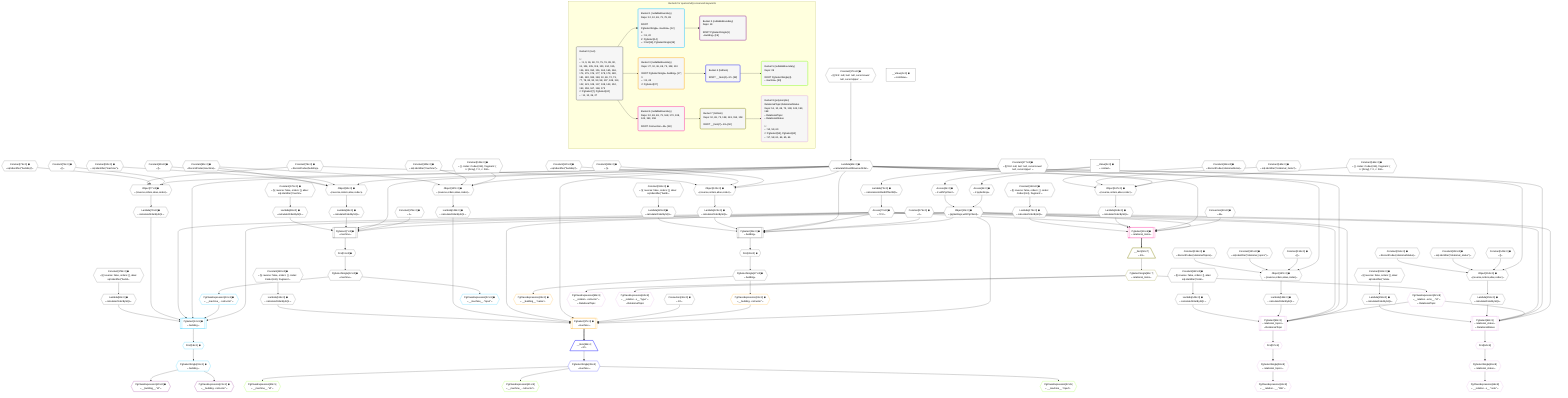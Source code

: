 %%{init: {'themeVariables': { 'fontSize': '12px'}}}%%
graph TD
    classDef path fill:#eee,stroke:#000,color:#000
    classDef plan fill:#fff,stroke-width:1px,color:#000
    classDef itemplan fill:#fff,stroke-width:2px,color:#000
    classDef unbatchedplan fill:#dff,stroke-width:1px,color:#000
    classDef sideeffectplan fill:#fcc,stroke-width:2px,color:#000
    classDef bucket fill:#f6f6f6,color:#000,stroke-width:2px,text-align:left


    %% plan dependencies
    PgSelect7[["PgSelect[7∈0] ➊<br />ᐸmachineᐳ"]]:::plan
    Object10{{"Object[10∈0] ➊<br />ᐸ{pgSettings,withPgClient}ᐳ"}}:::plan
    Constant174{{"Constant[174∈0] ➊<br />ᐸ1ᐳ"}}:::plan
    Lambda69{{"Lambda[69∈0] ➊<br />ᐸcalculateShouldReverseOrderᐳ"}}:::plan
    Access73{{"Access[73∈0] ➊<br />ᐸ72.0ᐳ"}}:::plan
    Lambda93{{"Lambda[93∈0] ➊<br />ᐸcalculateOrderBySQLᐳ"}}:::plan
    Lambda98{{"Lambda[98∈0] ➊<br />ᐸcalculateOrderBySQLᐳ"}}:::plan
    Object10 & Constant174 & Lambda69 & Access73 & Lambda93 & Lambda98 --> PgSelect7
    PgSelect24[["PgSelect[24∈0] ➊<br />ᐸbuildingᐳ"]]:::plan
    Constant175{{"Constant[175∈0] ➊<br />ᐸ2ᐳ"}}:::plan
    Lambda123{{"Lambda[123∈0] ➊<br />ᐸcalculateOrderBySQLᐳ"}}:::plan
    Lambda128{{"Lambda[128∈0] ➊<br />ᐸcalculateOrderBySQLᐳ"}}:::plan
    Object10 & Constant175 & Lambda69 & Access73 & Lambda123 & Lambda128 --> PgSelect24
    Object77{{"Object[77∈0] ➊<br />ᐸ{reverse,orders,alias,codec}ᐳ"}}:::plan
    Constant74{{"Constant[74∈0] ➊<br />ᐸ[]ᐳ"}}:::plan
    Constant75{{"Constant[75∈0] ➊<br />ᐸsql.identifier(”building”)ᐳ"}}:::plan
    Constant76{{"Constant[76∈0] ➊<br />ᐸRecordCodec(building)ᐳ"}}:::plan
    Lambda69 & Constant74 & Constant75 & Constant76 --> Object77
    Object92{{"Object[92∈0] ➊<br />ᐸ{reverse,orders,alias,codec}ᐳ"}}:::plan
    Constant89{{"Constant[89∈0] ➊<br />ᐸ[]ᐳ"}}:::plan
    Constant90{{"Constant[90∈0] ➊<br />ᐸsql.identifier(”machine”)ᐳ"}}:::plan
    Constant91{{"Constant[91∈0] ➊<br />ᐸRecordCodec(machine)ᐳ"}}:::plan
    Lambda69 & Constant89 & Constant90 & Constant91 --> Object92
    Object107{{"Object[107∈0] ➊<br />ᐸ{reverse,orders,alias,codec}ᐳ"}}:::plan
    Constant104{{"Constant[104∈0] ➊<br />ᐸ[ { codec: Codec(int4), fragment: { n: [Array], f: 0, c: 266ᐳ"}}:::plan
    Constant105{{"Constant[105∈0] ➊<br />ᐸsql.identifier(”machine”)ᐳ"}}:::plan
    Lambda69 & Constant104 & Constant105 & Constant91 --> Object107
    Object122{{"Object[122∈0] ➊<br />ᐸ{reverse,orders,alias,codec}ᐳ"}}:::plan
    Constant119{{"Constant[119∈0] ➊<br />ᐸ[]ᐳ"}}:::plan
    Constant120{{"Constant[120∈0] ➊<br />ᐸsql.identifier(”building”)ᐳ"}}:::plan
    Lambda69 & Constant119 & Constant120 & Constant76 --> Object122
    Object137{{"Object[137∈0] ➊<br />ᐸ{reverse,orders,alias,codec}ᐳ"}}:::plan
    Constant134{{"Constant[134∈0] ➊<br />ᐸ[]ᐳ"}}:::plan
    Constant135{{"Constant[135∈0] ➊<br />ᐸsql.identifier(”relational_topics”)ᐳ"}}:::plan
    Constant136{{"Constant[136∈0] ➊<br />ᐸRecordCodec(relationalTopics)ᐳ"}}:::plan
    Lambda69 & Constant134 & Constant135 & Constant136 --> Object137
    Object152{{"Object[152∈0] ➊<br />ᐸ{reverse,orders,alias,codec}ᐳ"}}:::plan
    Constant149{{"Constant[149∈0] ➊<br />ᐸ[]ᐳ"}}:::plan
    Constant150{{"Constant[150∈0] ➊<br />ᐸsql.identifier(”relational_status”)ᐳ"}}:::plan
    Constant151{{"Constant[151∈0] ➊<br />ᐸRecordCodec(relationalStatus)ᐳ"}}:::plan
    Lambda69 & Constant149 & Constant150 & Constant151 --> Object152
    Object167{{"Object[167∈0] ➊<br />ᐸ{reverse,orders,alias,codec}ᐳ"}}:::plan
    Constant164{{"Constant[164∈0] ➊<br />ᐸ[ { codec: Codec(int4), fragment: { n: [Array], f: 0, c: 266ᐳ"}}:::plan
    Constant165{{"Constant[165∈0] ➊<br />ᐸsql.identifier(”relational_items”)ᐳ"}}:::plan
    Constant166{{"Constant[166∈0] ➊<br />ᐸRecordCodec(relationalItems)ᐳ"}}:::plan
    Lambda69 & Constant164 & Constant165 & Constant166 --> Object167
    Access8{{"Access[8∈0] ➊<br />ᐸ2.pgSettingsᐳ"}}:::plan
    Access9{{"Access[9∈0] ➊<br />ᐸ2.withPgClientᐳ"}}:::plan
    Access8 & Access9 --> Object10
    __Value2["__Value[2∈0] ➊<br />ᐸcontextᐳ"]:::plan
    __Value2 --> Access8
    __Value2 --> Access9
    First11{{"First[11∈0] ➊"}}:::plan
    PgSelect7 --> First11
    PgSelectSingle12{{"PgSelectSingle[12∈0] ➊<br />ᐸmachineᐳ"}}:::plan
    First11 --> PgSelectSingle12
    First26{{"First[26∈0] ➊"}}:::plan
    PgSelect24 --> First26
    PgSelectSingle27{{"PgSelectSingle[27∈0] ➊<br />ᐸbuildingᐳ"}}:::plan
    First26 --> PgSelectSingle27
    Constant176{{"Constant[176∈0] ➊<br />ᐸ§{ first: null, last: null, cursorLower: null, cursorUpper: ᐳ"}}:::plan
    Constant176 --> Lambda69
    Lambda72{{"Lambda[72∈0] ➊<br />ᐸcalculateLimitAndOffsetSQLᐳ"}}:::plan
    Constant177{{"Constant[177∈0] ➊<br />ᐸ§{ first: null, last: null, cursorLower: null, cursorUpper: ᐳ"}}:::plan
    Constant177 --> Lambda72
    Lambda72 --> Access73
    Lambda78{{"Lambda[78∈0] ➊<br />ᐸcalculateOrderBySQLᐳ"}}:::plan
    Object77 --> Lambda78
    Lambda83{{"Lambda[83∈0] ➊<br />ᐸcalculateOrderBySQLᐳ"}}:::plan
    Constant178{{"Constant[178∈0] ➊<br />ᐸ§{ reverse: false, orders: [], alias: sql.identifier(”buildiᐳ"}}:::plan
    Constant178 --> Lambda83
    Object92 --> Lambda93
    Constant179{{"Constant[179∈0] ➊<br />ᐸ§{ reverse: false, orders: [], alias: sql.identifier(”machinᐳ"}}:::plan
    Constant179 --> Lambda98
    Lambda108{{"Lambda[108∈0] ➊<br />ᐸcalculateOrderBySQLᐳ"}}:::plan
    Object107 --> Lambda108
    Lambda113{{"Lambda[113∈0] ➊<br />ᐸcalculateOrderBySQLᐳ"}}:::plan
    Constant180{{"Constant[180∈0] ➊<br />ᐸ§{ reverse: false, orders: [ { codec: Codec(int4), fragment:ᐳ"}}:::plan
    Constant180 --> Lambda113
    Object122 --> Lambda123
    Constant181{{"Constant[181∈0] ➊<br />ᐸ§{ reverse: false, orders: [], alias: sql.identifier(”buildiᐳ"}}:::plan
    Constant181 --> Lambda128
    Lambda138{{"Lambda[138∈0] ➊<br />ᐸcalculateOrderBySQLᐳ"}}:::plan
    Object137 --> Lambda138
    Lambda143{{"Lambda[143∈0] ➊<br />ᐸcalculateOrderBySQLᐳ"}}:::plan
    Constant182{{"Constant[182∈0] ➊<br />ᐸ§{ reverse: false, orders: [], alias: sql.identifier(”relatiᐳ"}}:::plan
    Constant182 --> Lambda143
    Lambda153{{"Lambda[153∈0] ➊<br />ᐸcalculateOrderBySQLᐳ"}}:::plan
    Object152 --> Lambda153
    Lambda158{{"Lambda[158∈0] ➊<br />ᐸcalculateOrderBySQLᐳ"}}:::plan
    Constant183{{"Constant[183∈0] ➊<br />ᐸ§{ reverse: false, orders: [], alias: sql.identifier(”relatiᐳ"}}:::plan
    Constant183 --> Lambda158
    Lambda168{{"Lambda[168∈0] ➊<br />ᐸcalculateOrderBySQLᐳ"}}:::plan
    Object167 --> Lambda168
    Lambda173{{"Lambda[173∈0] ➊<br />ᐸcalculateOrderBySQLᐳ"}}:::plan
    Constant184{{"Constant[184∈0] ➊<br />ᐸ§{ reverse: false, orders: [ { codec: Codec(int4), fragment:ᐳ"}}:::plan
    Constant184 --> Lambda173
    __Value4["__Value[4∈0] ➊<br />ᐸrootValueᐳ"]:::plan
    Connection36{{"Connection[36∈0] ➊<br />ᐸ32ᐳ"}}:::plan
    Connection48{{"Connection[48∈0] ➊<br />ᐸ46ᐳ"}}:::plan
    PgSelect14[["PgSelect[14∈1] ➊<br />ᐸbuildingᐳ"]]:::plan
    PgClassExpression13{{"PgClassExpression[13∈1] ➊<br />ᐸ__machine_...nstructor”ᐳ"}}:::plan
    Object10 & PgClassExpression13 & Lambda69 & Access73 & Lambda78 & Lambda83 --> PgSelect14
    PgSelectSingle12 --> PgClassExpression13
    First18{{"First[18∈1] ➊"}}:::plan
    PgSelect14 --> First18
    PgSelectSingle19{{"PgSelectSingle[19∈1] ➊<br />ᐸbuildingᐳ"}}:::plan
    First18 --> PgSelectSingle19
    PgClassExpression22{{"PgClassExpression[22∈1] ➊<br />ᐸ__machine__.”input”ᐳ"}}:::plan
    PgSelectSingle12 --> PgClassExpression22
    PgClassExpression20{{"PgClassExpression[20∈2] ➊<br />ᐸ__building__.”id”ᐳ"}}:::plan
    PgSelectSingle19 --> PgClassExpression20
    PgClassExpression21{{"PgClassExpression[21∈2] ➊<br />ᐸ__building...nstructor”ᐳ"}}:::plan
    PgSelectSingle19 --> PgClassExpression21
    PgSelect37[["PgSelect[37∈3] ➊<br />ᐸmachineᐳ"]]:::plan
    PgClassExpression31{{"PgClassExpression[31∈3] ➊<br />ᐸ__building...nstructor”ᐳ"}}:::plan
    Object10 & PgClassExpression31 & Connection36 & Lambda69 & Access73 & Lambda108 & Lambda113 --> PgSelect37
    PgSelectSingle27 --> PgClassExpression31
    PgClassExpression43{{"PgClassExpression[43∈3] ➊<br />ᐸ__building__.”name”ᐳ"}}:::plan
    PgSelectSingle27 --> PgClassExpression43
    __Item38[/"__Item[38∈4]<br />ᐸ37ᐳ"\]:::itemplan
    PgSelect37 ==> __Item38
    PgSelectSingle39{{"PgSelectSingle[39∈4]<br />ᐸmachineᐳ"}}:::plan
    __Item38 --> PgSelectSingle39
    PgClassExpression40{{"PgClassExpression[40∈5]<br />ᐸ__machine__.”id”ᐳ"}}:::plan
    PgSelectSingle39 --> PgClassExpression40
    PgClassExpression41{{"PgClassExpression[41∈5]<br />ᐸ__machine_...nstructor”ᐳ"}}:::plan
    PgSelectSingle39 --> PgClassExpression41
    PgClassExpression42{{"PgClassExpression[42∈5]<br />ᐸ__machine__.”input”ᐳ"}}:::plan
    PgSelectSingle39 --> PgClassExpression42
    PgSelect49[["PgSelect[49∈6] ➊<br />ᐸrelational_itemsᐳ"]]:::plan
    Object10 & Connection48 & Lambda69 & Access73 & Lambda168 & Lambda173 --> PgSelect49
    __Item50[/"__Item[50∈7]<br />ᐸ49ᐳ"\]:::itemplan
    PgSelect49 ==> __Item50
    PgSelectSingle51{{"PgSelectSingle[51∈7]<br />ᐸrelational_itemsᐳ"}}:::plan
    __Item50 --> PgSelectSingle51
    PgSelect53[["PgSelect[53∈8]<br />ᐸrelational_topicsᐳ<br />ᐳRelationalTopic"]]:::plan
    PgClassExpression52{{"PgClassExpression[52∈8]<br />ᐸ__relation...ems__.”id”ᐳ<br />ᐳRelationalTopic"}}:::plan
    Object10 & PgClassExpression52 & Lambda69 & Access73 & Lambda138 & Lambda143 --> PgSelect53
    PgSelect62[["PgSelect[62∈8]<br />ᐸrelational_statusᐳ<br />ᐳRelationalStatus"]]:::plan
    Object10 & PgClassExpression52 & Lambda69 & Access73 & Lambda153 & Lambda158 --> PgSelect62
    PgSelectSingle51 --> PgClassExpression52
    First57{{"First[57∈8]"}}:::plan
    PgSelect53 --> First57
    PgSelectSingle58{{"PgSelectSingle[58∈8]<br />ᐸrelational_topicsᐳ"}}:::plan
    First57 --> PgSelectSingle58
    PgClassExpression59{{"PgClassExpression[59∈8]<br />ᐸ__relation...nstructor”ᐳ<br />ᐳRelationalTopic"}}:::plan
    PgSelectSingle51 --> PgClassExpression59
    PgClassExpression60{{"PgClassExpression[60∈8]<br />ᐸ__relation...s__.”type”ᐳ<br />ᐳRelationalTopic"}}:::plan
    PgSelectSingle51 --> PgClassExpression60
    PgClassExpression61{{"PgClassExpression[61∈8]<br />ᐸ__relation...__.”title”ᐳ"}}:::plan
    PgSelectSingle58 --> PgClassExpression61
    First64{{"First[64∈8]"}}:::plan
    PgSelect62 --> First64
    PgSelectSingle65{{"PgSelectSingle[65∈8]<br />ᐸrelational_statusᐳ"}}:::plan
    First64 --> PgSelectSingle65
    PgClassExpression66{{"PgClassExpression[66∈8]<br />ᐸ__relation...s__.”note”ᐳ"}}:::plan
    PgSelectSingle65 --> PgClassExpression66

    %% define steps

    subgraph "Buckets for queries/v4/js-reserved-keywords"
    Bucket0("Bucket 0 (root)<br /><br />1: <br />ᐳ: 8, 9, 36, 48, 74, 75, 76, 89, 90, 91, 104, 105, 119, 120, 134, 135, 136, 149, 150, 151, 164, 165, 166, 174, 175, 176, 177, 178, 179, 180, 181, 182, 183, 184, 10, 69, 72, 73, 77, 78, 83, 92, 93, 98, 107, 108, 113, 122, 123, 128, 137, 138, 143, 152, 153, 158, 167, 168, 173<br />2: PgSelect[7], PgSelect[24]<br />ᐳ: 11, 12, 26, 27"):::bucket
    classDef bucket0 stroke:#696969
    class Bucket0,__Value2,__Value4,PgSelect7,Access8,Access9,Object10,First11,PgSelectSingle12,PgSelect24,First26,PgSelectSingle27,Connection36,Connection48,Lambda69,Lambda72,Access73,Constant74,Constant75,Constant76,Object77,Lambda78,Lambda83,Constant89,Constant90,Constant91,Object92,Lambda93,Lambda98,Constant104,Constant105,Object107,Lambda108,Lambda113,Constant119,Constant120,Object122,Lambda123,Lambda128,Constant134,Constant135,Constant136,Object137,Lambda138,Lambda143,Constant149,Constant150,Constant151,Object152,Lambda153,Lambda158,Constant164,Constant165,Constant166,Object167,Lambda168,Lambda173,Constant174,Constant175,Constant176,Constant177,Constant178,Constant179,Constant180,Constant181,Constant182,Constant183,Constant184 bucket0
    Bucket1("Bucket 1 (nullableBoundary)<br />Deps: 12, 10, 69, 73, 78, 83<br /><br />ROOT PgSelectSingleᐸmachineᐳ[12]<br />1: <br />ᐳ: 13, 22<br />2: PgSelect[14]<br />ᐳ: First[18], PgSelectSingle[19]"):::bucket
    classDef bucket1 stroke:#00bfff
    class Bucket1,PgClassExpression13,PgSelect14,First18,PgSelectSingle19,PgClassExpression22 bucket1
    Bucket2("Bucket 2 (nullableBoundary)<br />Deps: 19<br /><br />ROOT PgSelectSingle{1}ᐸbuildingᐳ[19]"):::bucket
    classDef bucket2 stroke:#7f007f
    class Bucket2,PgClassExpression20,PgClassExpression21 bucket2
    Bucket3("Bucket 3 (nullableBoundary)<br />Deps: 27, 10, 36, 69, 73, 108, 113<br /><br />ROOT PgSelectSingleᐸbuildingᐳ[27]<br />1: <br />ᐳ: 31, 43<br />2: PgSelect[37]"):::bucket
    classDef bucket3 stroke:#ffa500
    class Bucket3,PgClassExpression31,PgSelect37,PgClassExpression43 bucket3
    Bucket4("Bucket 4 (listItem)<br /><br />ROOT __Item{4}ᐸ37ᐳ[38]"):::bucket
    classDef bucket4 stroke:#0000ff
    class Bucket4,__Item38,PgSelectSingle39 bucket4
    Bucket5("Bucket 5 (nullableBoundary)<br />Deps: 39<br /><br />ROOT PgSelectSingle{4}ᐸmachineᐳ[39]"):::bucket
    classDef bucket5 stroke:#7fff00
    class Bucket5,PgClassExpression40,PgClassExpression41,PgClassExpression42 bucket5
    Bucket6("Bucket 6 (nullableBoundary)<br />Deps: 10, 48, 69, 73, 168, 173, 138, 143, 153, 158<br /><br />ROOT Connectionᐸ46ᐳ[48]"):::bucket
    classDef bucket6 stroke:#ff1493
    class Bucket6,PgSelect49 bucket6
    Bucket7("Bucket 7 (listItem)<br />Deps: 10, 69, 73, 138, 143, 153, 158<br /><br />ROOT __Item{7}ᐸ49ᐳ[50]"):::bucket
    classDef bucket7 stroke:#808000
    class Bucket7,__Item50,PgSelectSingle51 bucket7
    Bucket8("Bucket 8 (polymorphic)<br />RelationalTopic,RelationalStatus<br />Deps: 51, 10, 69, 73, 138, 143, 153, 158<br />ᐳRelationalTopic<br />ᐳRelationalStatus<br /><br />1: <br />ᐳ: 52, 59, 60<br />2: PgSelect[53], PgSelect[62]<br />ᐳ: 57, 58, 61, 64, 65, 66"):::bucket
    classDef bucket8 stroke:#dda0dd
    class Bucket8,PgClassExpression52,PgSelect53,First57,PgSelectSingle58,PgClassExpression59,PgClassExpression60,PgClassExpression61,PgSelect62,First64,PgSelectSingle65,PgClassExpression66 bucket8
    Bucket0 --> Bucket1 & Bucket3 & Bucket6
    Bucket1 --> Bucket2
    Bucket3 --> Bucket4
    Bucket4 --> Bucket5
    Bucket6 --> Bucket7
    Bucket7 --> Bucket8
    end